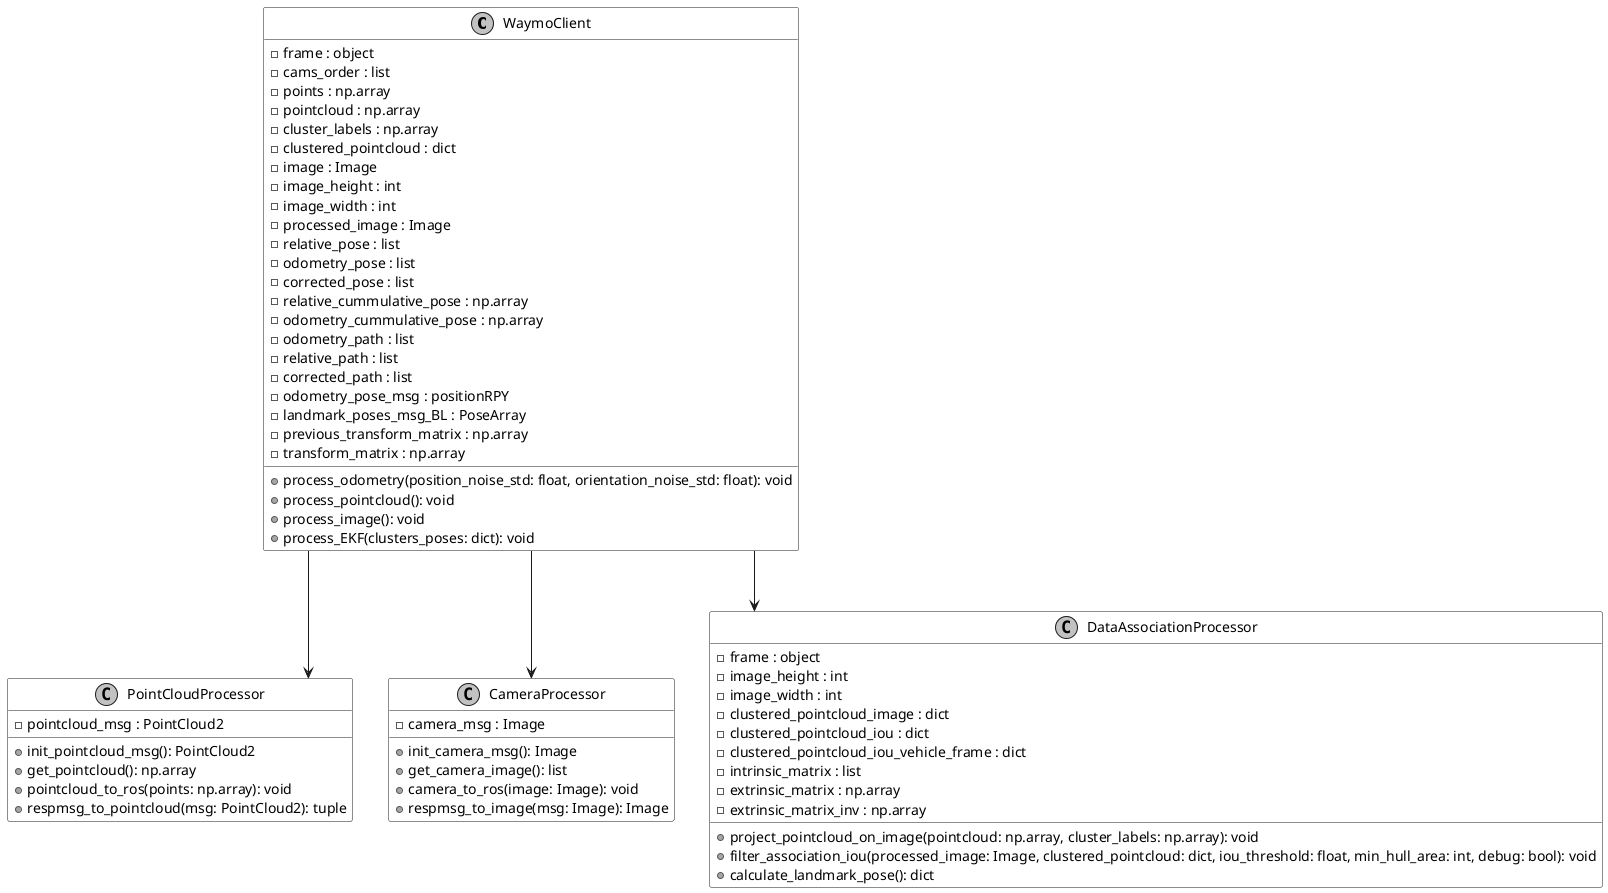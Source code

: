 @startuml
skinparam linetype ortho
skinparam monochrome true
skinparam classBackgroundColor white
class WaymoClient {
    - frame : object
    - cams_order : list
    - points : np.array
    - pointcloud : np.array
    - cluster_labels : np.array
    - clustered_pointcloud : dict
    - image : Image
    - image_height : int
    - image_width : int
    - processed_image : Image
    - relative_pose : list
    - odometry_pose : list
    - corrected_pose : list
    - relative_cummulative_pose : np.array
    - odometry_cummulative_pose : np.array
    - odometry_path : list
    - relative_path : list
    - corrected_path : list
    - odometry_pose_msg : positionRPY
    - landmark_poses_msg_BL : PoseArray
    - previous_transform_matrix : np.array
    - transform_matrix : np.array

    + process_odometry(position_noise_std: float, orientation_noise_std: float): void
    + process_pointcloud(): void
    + process_image(): void
    + process_EKF(clusters_poses: dict): void
}

class PointCloudProcessor {
    - pointcloud_msg : PointCloud2

    + init_pointcloud_msg(): PointCloud2
    + get_pointcloud(): np.array
    + pointcloud_to_ros(points: np.array): void
    + respmsg_to_pointcloud(msg: PointCloud2): tuple
}

class CameraProcessor {
    - camera_msg : Image

    + init_camera_msg(): Image
    + get_camera_image(): list
    + camera_to_ros(image: Image): void
    + respmsg_to_image(msg: Image): Image
}

class DataAssociationProcessor {
    - frame : object
    - image_height : int
    - image_width : int
    - clustered_pointcloud_image : dict
    - clustered_pointcloud_iou : dict
    - clustered_pointcloud_iou_vehicle_frame : dict
    - intrinsic_matrix : list
    - extrinsic_matrix : np.array
    - extrinsic_matrix_inv : np.array

    + project_pointcloud_on_image(pointcloud: np.array, cluster_labels: np.array): void
    + filter_association_iou(processed_image: Image, clustered_pointcloud: dict, iou_threshold: float, min_hull_area: int, debug: bool): void
    + calculate_landmark_pose(): dict
}

WaymoClient --> PointCloudProcessor
WaymoClient --> CameraProcessor
WaymoClient --> DataAssociationProcessor

@enduml
